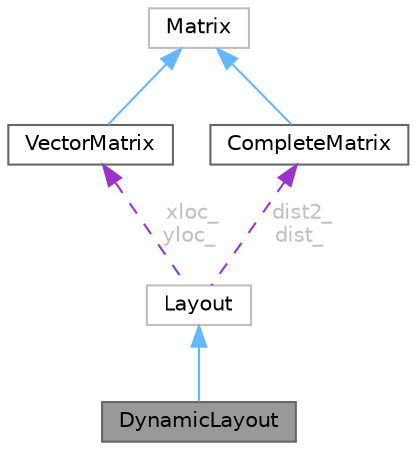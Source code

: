 digraph "DynamicLayout"
{
 // LATEX_PDF_SIZE
  bgcolor="transparent";
  edge [fontname=Helvetica,fontsize=10,labelfontname=Helvetica,labelfontsize=10];
  node [fontname=Helvetica,fontsize=10,shape=box,height=0.2,width=0.4];
  Node1 [id="Node000001",label="DynamicLayout",height=0.2,width=0.4,color="gray40", fillcolor="grey60", style="filled", fontcolor="black",tooltip=" "];
  Node2 -> Node1 [id="edge1_Node000001_Node000002",dir="back",color="steelblue1",style="solid",tooltip=" "];
  Node2 [id="Node000002",label="Layout",height=0.2,width=0.4,color="grey75", fillcolor="white", style="filled",URL="$class_layout.html",tooltip=" "];
  Node3 -> Node2 [id="edge2_Node000002_Node000003",dir="back",color="darkorchid3",style="dashed",tooltip=" ",label=" xloc_\nyloc_",fontcolor="grey" ];
  Node3 [id="Node000003",label="VectorMatrix",height=0.2,width=0.4,color="gray40", fillcolor="white", style="filled",URL="$class_vector_matrix.html",tooltip="An efficient implementation of a dynamically-allocated 1D array."];
  Node4 -> Node3 [id="edge3_Node000003_Node000004",dir="back",color="steelblue1",style="solid",tooltip=" "];
  Node4 [id="Node000004",label="Matrix",height=0.2,width=0.4,color="grey75", fillcolor="white", style="filled",URL="$class_matrix.html",tooltip=" "];
  Node5 -> Node2 [id="edge4_Node000002_Node000005",dir="back",color="darkorchid3",style="dashed",tooltip=" ",label=" dist2_\ndist_",fontcolor="grey" ];
  Node5 [id="Node000005",label="CompleteMatrix",height=0.2,width=0.4,color="gray40", fillcolor="white", style="filled",URL="$class_complete_matrix.html",tooltip="An efficient implementation of a dynamically-allocated 2D array."];
  Node4 -> Node5 [id="edge5_Node000005_Node000004",dir="back",color="steelblue1",style="solid",tooltip=" "];
}
